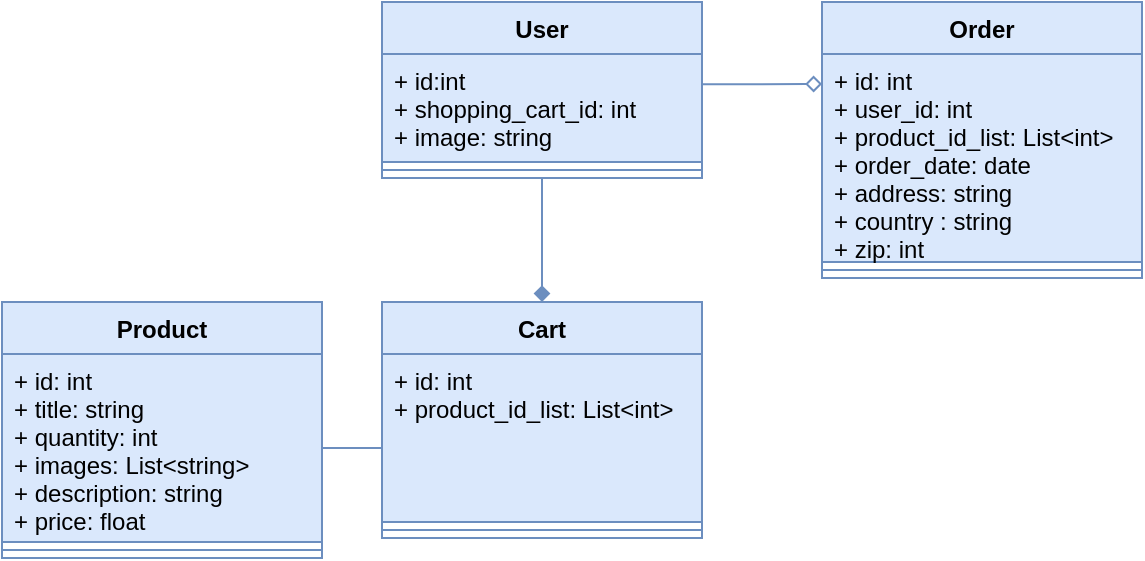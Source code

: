 <mxfile version="13.0.3" type="device"><diagram id="HInEAooytMVwJH_DnbgF" name="Page-1"><mxGraphModel dx="263" dy="430" grid="1" gridSize="10" guides="1" tooltips="1" connect="1" arrows="1" fold="1" page="1" pageScale="1" pageWidth="850" pageHeight="1100" math="0" shadow="0"><root><mxCell id="0"/><mxCell id="1" parent="0"/><mxCell id="_rM6lpfP0WhUhnXu7ZxY-21" style="edgeStyle=orthogonalEdgeStyle;rounded=0;orthogonalLoop=1;jettySize=auto;html=1;exitX=0.5;exitY=1;exitDx=0;exitDy=0;entryX=0.5;entryY=0;entryDx=0;entryDy=0;endArrow=diamond;endFill=1;fillColor=#dae8fc;strokeColor=#6c8ebf;" edge="1" parent="1" source="_rM6lpfP0WhUhnXu7ZxY-10" target="_rM6lpfP0WhUhnXu7ZxY-13"><mxGeometry relative="1" as="geometry"/></mxCell><mxCell id="_rM6lpfP0WhUhnXu7ZxY-10" value="User" style="swimlane;fontStyle=1;align=center;verticalAlign=top;childLayout=stackLayout;horizontal=1;startSize=26;horizontalStack=0;resizeParent=1;resizeParentMax=0;resizeLast=0;collapsible=1;marginBottom=0;fillColor=#dae8fc;strokeColor=#6c8ebf;" vertex="1" parent="1"><mxGeometry x="310" y="80" width="160" height="88" as="geometry"/></mxCell><mxCell id="_rM6lpfP0WhUhnXu7ZxY-11" value="+ id:int&#10;+ shopping_cart_id: int &#10;+ image: string&#10;&#10;" style="text;strokeColor=#6c8ebf;fillColor=#dae8fc;align=left;verticalAlign=top;spacingLeft=4;spacingRight=4;overflow=hidden;rotatable=0;points=[[0,0.5],[1,0.5]];portConstraint=eastwest;" vertex="1" parent="_rM6lpfP0WhUhnXu7ZxY-10"><mxGeometry y="26" width="160" height="54" as="geometry"/></mxCell><mxCell id="_rM6lpfP0WhUhnXu7ZxY-12" value="" style="line;strokeWidth=1;fillColor=#dae8fc;align=left;verticalAlign=middle;spacingTop=-1;spacingLeft=3;spacingRight=3;rotatable=0;labelPosition=right;points=[];portConstraint=eastwest;strokeColor=#6c8ebf;" vertex="1" parent="_rM6lpfP0WhUhnXu7ZxY-10"><mxGeometry y="80" width="160" height="8" as="geometry"/></mxCell><mxCell id="_rM6lpfP0WhUhnXu7ZxY-13" value="Cart" style="swimlane;fontStyle=1;align=center;verticalAlign=top;childLayout=stackLayout;horizontal=1;startSize=26;horizontalStack=0;resizeParent=1;resizeParentMax=0;resizeLast=0;collapsible=1;marginBottom=0;fillColor=#dae8fc;strokeColor=#6c8ebf;" vertex="1" parent="1"><mxGeometry x="310" y="230" width="160" height="118" as="geometry"><mxRectangle x="310" y="230" width="60" height="26" as="alternateBounds"/></mxGeometry></mxCell><mxCell id="_rM6lpfP0WhUhnXu7ZxY-14" value="+ id: int&#10;+ product_id_list: List&lt;int&gt;" style="text;strokeColor=#6c8ebf;fillColor=#dae8fc;align=left;verticalAlign=top;spacingLeft=4;spacingRight=4;overflow=hidden;rotatable=0;points=[[0,0.5],[1,0.5]];portConstraint=eastwest;" vertex="1" parent="_rM6lpfP0WhUhnXu7ZxY-13"><mxGeometry y="26" width="160" height="84" as="geometry"/></mxCell><mxCell id="_rM6lpfP0WhUhnXu7ZxY-15" value="" style="line;strokeWidth=1;fillColor=#dae8fc;align=left;verticalAlign=middle;spacingTop=-1;spacingLeft=3;spacingRight=3;rotatable=0;labelPosition=right;points=[];portConstraint=eastwest;strokeColor=#6c8ebf;" vertex="1" parent="_rM6lpfP0WhUhnXu7ZxY-13"><mxGeometry y="110" width="160" height="8" as="geometry"/></mxCell><mxCell id="_rM6lpfP0WhUhnXu7ZxY-6" value="Product" style="swimlane;fontStyle=1;align=center;verticalAlign=top;childLayout=stackLayout;horizontal=1;startSize=26;horizontalStack=0;resizeParent=1;resizeParentMax=0;resizeLast=0;collapsible=1;marginBottom=0;fillColor=#dae8fc;strokeColor=#6c8ebf;" vertex="1" parent="1"><mxGeometry x="120" y="230" width="160" height="128" as="geometry"/></mxCell><mxCell id="_rM6lpfP0WhUhnXu7ZxY-7" value="+ id: int&#10;+ title: string&#10;+ quantity: int&#10;+ images: List&lt;string&gt;&#10;+ description: string&#10;+ price: float&#10;&#10;" style="text;strokeColor=#6c8ebf;fillColor=#dae8fc;align=left;verticalAlign=top;spacingLeft=4;spacingRight=4;overflow=hidden;rotatable=0;points=[[0,0.5],[1,0.5]];portConstraint=eastwest;" vertex="1" parent="_rM6lpfP0WhUhnXu7ZxY-6"><mxGeometry y="26" width="160" height="94" as="geometry"/></mxCell><mxCell id="_rM6lpfP0WhUhnXu7ZxY-8" value="" style="line;strokeWidth=1;fillColor=#dae8fc;align=left;verticalAlign=middle;spacingTop=-1;spacingLeft=3;spacingRight=3;rotatable=0;labelPosition=right;points=[];portConstraint=eastwest;strokeColor=#6c8ebf;" vertex="1" parent="_rM6lpfP0WhUhnXu7ZxY-6"><mxGeometry y="120" width="160" height="8" as="geometry"/></mxCell><mxCell id="_rM6lpfP0WhUhnXu7ZxY-25" style="edgeStyle=orthogonalEdgeStyle;rounded=0;orthogonalLoop=1;jettySize=auto;html=1;exitX=1;exitY=0.5;exitDx=0;exitDy=0;endArrow=none;endFill=0;fillColor=#dae8fc;strokeColor=#6c8ebf;" edge="1" parent="1" source="_rM6lpfP0WhUhnXu7ZxY-7"><mxGeometry relative="1" as="geometry"><mxPoint x="310" y="303" as="targetPoint"/></mxGeometry></mxCell><mxCell id="_rM6lpfP0WhUhnXu7ZxY-26" style="edgeStyle=orthogonalEdgeStyle;rounded=0;orthogonalLoop=1;jettySize=auto;html=1;exitX=1;exitY=0.28;exitDx=0;exitDy=0;entryX=0;entryY=0.144;entryDx=0;entryDy=0;entryPerimeter=0;endArrow=diamond;endFill=0;exitPerimeter=0;fillColor=#dae8fc;strokeColor=#6c8ebf;" edge="1" parent="1" source="_rM6lpfP0WhUhnXu7ZxY-11" target="_rM6lpfP0WhUhnXu7ZxY-18"><mxGeometry relative="1" as="geometry"><Array as="points"><mxPoint x="500" y="121"/></Array></mxGeometry></mxCell><mxCell id="_rM6lpfP0WhUhnXu7ZxY-17" value="Order" style="swimlane;fontStyle=1;align=center;verticalAlign=top;childLayout=stackLayout;horizontal=1;startSize=26;horizontalStack=0;resizeParent=1;resizeParentMax=0;resizeLast=0;collapsible=1;marginBottom=0;fillColor=#dae8fc;strokeColor=#6c8ebf;" vertex="1" parent="1"><mxGeometry x="530" y="80" width="160" height="138" as="geometry"/></mxCell><mxCell id="_rM6lpfP0WhUhnXu7ZxY-18" value="+ id: int&#10;+ user_id: int&#10;+ product_id_list: List&lt;int&gt;&#10;+ order_date: date&#10;+ address: string&#10;+ country : string&#10;+ zip: int" style="text;strokeColor=#6c8ebf;fillColor=#dae8fc;align=left;verticalAlign=top;spacingLeft=4;spacingRight=4;overflow=hidden;rotatable=0;points=[[0,0.5],[1,0.5]];portConstraint=eastwest;" vertex="1" parent="_rM6lpfP0WhUhnXu7ZxY-17"><mxGeometry y="26" width="160" height="104" as="geometry"/></mxCell><mxCell id="_rM6lpfP0WhUhnXu7ZxY-19" value="" style="line;strokeWidth=1;fillColor=#dae8fc;align=left;verticalAlign=middle;spacingTop=-1;spacingLeft=3;spacingRight=3;rotatable=0;labelPosition=right;points=[];portConstraint=eastwest;strokeColor=#6c8ebf;" vertex="1" parent="_rM6lpfP0WhUhnXu7ZxY-17"><mxGeometry y="130" width="160" height="8" as="geometry"/></mxCell></root></mxGraphModel></diagram></mxfile>